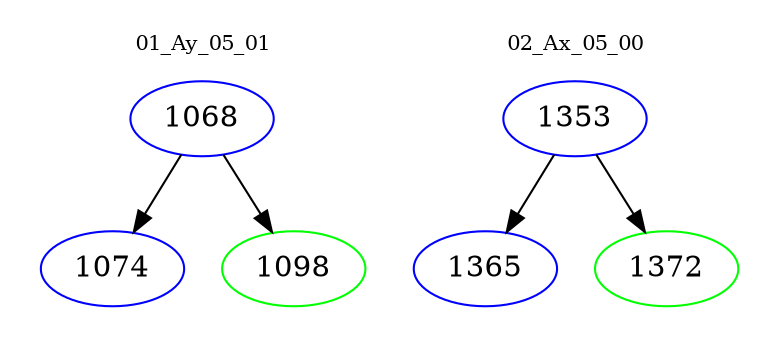 digraph{
subgraph cluster_0 {
color = white
label = "01_Ay_05_01";
fontsize=10;
T0_1068 [label="1068", color="blue"]
T0_1068 -> T0_1074 [color="black"]
T0_1074 [label="1074", color="blue"]
T0_1068 -> T0_1098 [color="black"]
T0_1098 [label="1098", color="green"]
}
subgraph cluster_1 {
color = white
label = "02_Ax_05_00";
fontsize=10;
T1_1353 [label="1353", color="blue"]
T1_1353 -> T1_1365 [color="black"]
T1_1365 [label="1365", color="blue"]
T1_1353 -> T1_1372 [color="black"]
T1_1372 [label="1372", color="green"]
}
}
